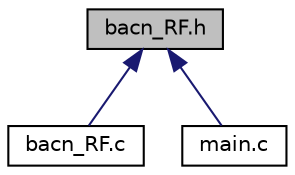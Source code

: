 digraph "bacn_RF.h"
{
 // LATEX_PDF_SIZE
  edge [fontname="Helvetica",fontsize="10",labelfontname="Helvetica",labelfontsize="10"];
  node [fontname="Helvetica",fontsize="10",shape=record];
  Node1 [label="bacn_RF.h",height=0.2,width=0.4,color="black", fillcolor="grey75", style="filled", fontcolor="black",tooltip="Definiciones y prototipos para el manejo del dispositivo HackRF."];
  Node1 -> Node2 [dir="back",color="midnightblue",fontsize="10",style="solid"];
  Node2 [label="bacn_RF.c",height=0.2,width=0.4,color="black", fillcolor="white", style="filled",URL="$bacn__RF_8c.html",tooltip="Implementación de captura de datos IQ con HackRF."];
  Node1 -> Node3 [dir="back",color="midnightblue",fontsize="10",style="solid"];
  Node3 [label="main.c",height=0.2,width=0.4,color="black", fillcolor="white", style="filled",URL="$main_8c.html",tooltip="Programa principal para la manipulación de señales IQ en formato CS8."];
}
